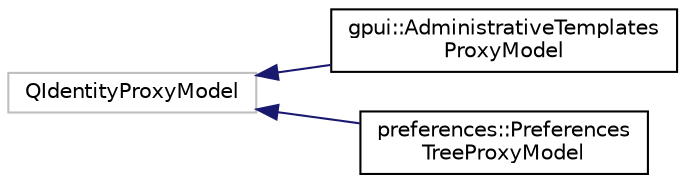 digraph "Graphical Class Hierarchy"
{
 // LATEX_PDF_SIZE
  edge [fontname="Helvetica",fontsize="10",labelfontname="Helvetica",labelfontsize="10"];
  node [fontname="Helvetica",fontsize="10",shape=record];
  rankdir="LR";
  Node178 [label="QIdentityProxyModel",height=0.2,width=0.4,color="grey75", fillcolor="white", style="filled",tooltip=" "];
  Node178 -> Node0 [dir="back",color="midnightblue",fontsize="10",style="solid",fontname="Helvetica"];
  Node0 [label="gpui::AdministrativeTemplates\lProxyModel",height=0.2,width=0.4,color="black", fillcolor="white", style="filled",URL="$classgpui_1_1_administrative_templates_proxy_model.html",tooltip=" "];
  Node178 -> Node180 [dir="back",color="midnightblue",fontsize="10",style="solid",fontname="Helvetica"];
  Node180 [label="preferences::Preferences\lTreeProxyModel",height=0.2,width=0.4,color="black", fillcolor="white", style="filled",URL="$classpreferences_1_1_preferences_tree_proxy_model.html",tooltip=" "];
}
